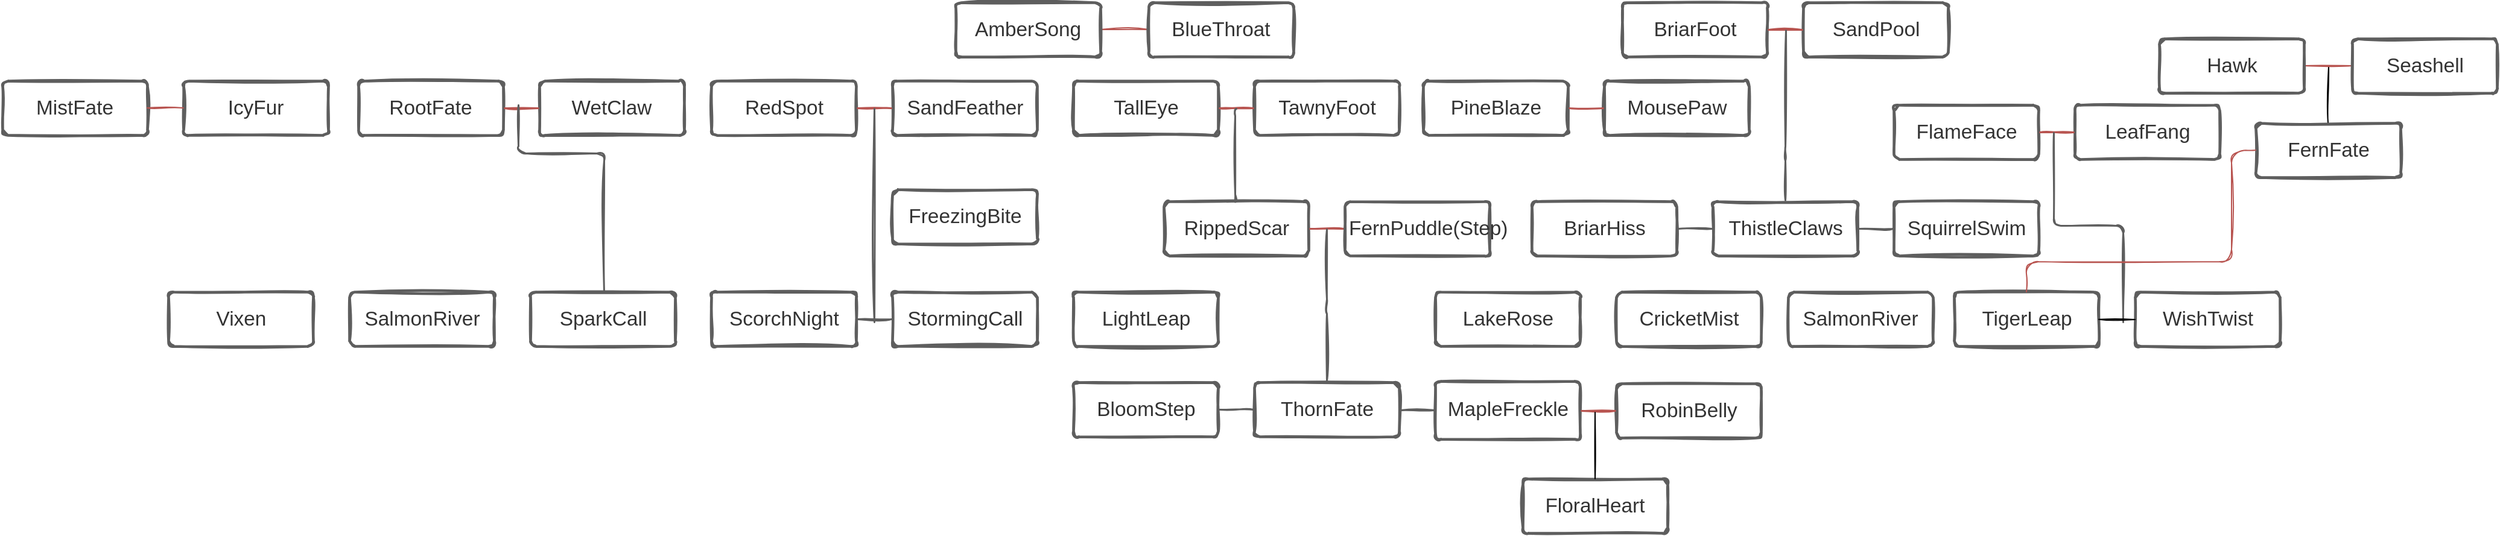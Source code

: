 <mxfile version="15.7.0" type="github">
  <diagram id="LYs9jlWkUUdBGs7bz0lL" name="Page-1">
    <mxGraphModel dx="2234" dy="1337" grid="1" gridSize="10" guides="1" tooltips="1" connect="1" arrows="1" fold="1" page="1" pageScale="1" pageWidth="1100" pageHeight="850" math="0" shadow="0">
      <root>
        <mxCell id="0" />
        <mxCell id="1" parent="0" />
        <UserObject label="Vixen" lucidchartObjectId="rNwogV_dCgLL" id="FUiJqStSi06S3eD_Z6eS-2">
          <mxCell style="html=1;overflow=block;blockSpacing=1;whiteSpace=wrap;;whiteSpace=wrap;fontSize=16.7;fontColor=#333333;spacing=3.8;strokeColor=#5e5e5e;strokeOpacity=100;absoluteArcSize=1;arcSize=9;strokeWidth=2.3;rounded=1;sketch=1;" vertex="1" parent="1">
            <mxGeometry x="227.5" y="520" width="120" height="45" as="geometry" />
          </mxCell>
        </UserObject>
        <UserObject label="SalmonRiver" lucidchartObjectId="HNwoF9cMgqQK" id="FUiJqStSi06S3eD_Z6eS-3">
          <mxCell style="html=1;overflow=block;blockSpacing=1;whiteSpace=wrap;;whiteSpace=wrap;fontSize=16.7;fontColor=#333333;spacing=3.8;strokeColor=#5e5e5e;strokeOpacity=100;absoluteArcSize=1;arcSize=9;strokeWidth=2.3;rounded=1;sketch=1;" vertex="1" parent="1">
            <mxGeometry x="377.5" y="520" width="120" height="45" as="geometry" />
          </mxCell>
        </UserObject>
        <UserObject label="SparkCall" lucidchartObjectId="INwogG9h2kRV" id="FUiJqStSi06S3eD_Z6eS-4">
          <mxCell style="html=1;overflow=block;blockSpacing=1;whiteSpace=wrap;;whiteSpace=wrap;fontSize=16.7;fontColor=#333333;spacing=3.8;strokeColor=#5e5e5e;strokeOpacity=100;absoluteArcSize=1;arcSize=9;strokeWidth=2.3;rounded=1;sketch=1;" vertex="1" parent="1">
            <mxGeometry x="527.5" y="520" width="120" height="45" as="geometry" />
          </mxCell>
        </UserObject>
        <UserObject label="RobinBelly" lucidchartObjectId="nOwo3FwqswKj" id="FUiJqStSi06S3eD_Z6eS-5">
          <mxCell style="html=1;overflow=block;blockSpacing=1;whiteSpace=wrap;;whiteSpace=wrap;fontSize=16.7;fontColor=#333333;spacing=3.8;strokeColor=#5e5e5e;strokeOpacity=100;absoluteArcSize=1;arcSize=9;strokeWidth=2.3;rounded=1;sketch=1;" vertex="1" parent="1">
            <mxGeometry x="1427.5" y="596" width="120" height="45" as="geometry" />
          </mxCell>
        </UserObject>
        <UserObject label="RippedScar" lucidchartObjectId="nOwo7iQaO23C" id="FUiJqStSi06S3eD_Z6eS-6">
          <mxCell style="html=1;overflow=block;blockSpacing=1;whiteSpace=wrap;;whiteSpace=wrap;fontSize=16.7;fontColor=#333333;spacing=3.8;strokeColor=#5e5e5e;strokeOpacity=100;absoluteArcSize=1;arcSize=9;strokeWidth=2.3;rounded=1;sketch=1;" vertex="1" parent="1">
            <mxGeometry x="1052.5" y="445" width="120" height="45" as="geometry" />
          </mxCell>
        </UserObject>
        <UserObject label="LightLeap" lucidchartObjectId="nOwo-KONdXus" id="FUiJqStSi06S3eD_Z6eS-7">
          <mxCell style="html=1;overflow=block;blockSpacing=1;whiteSpace=wrap;;whiteSpace=wrap;fontSize=16.7;fontColor=#333333;spacing=3.8;strokeColor=#5e5e5e;strokeOpacity=100;absoluteArcSize=1;arcSize=9;strokeWidth=2.3;rounded=1;sketch=1;" vertex="1" parent="1">
            <mxGeometry x="977.5" y="520" width="120" height="45" as="geometry" />
          </mxCell>
        </UserObject>
        <UserObject label="LakeRose" lucidchartObjectId="nOwoG6fCtJm5" id="FUiJqStSi06S3eD_Z6eS-8">
          <mxCell style="html=1;overflow=block;blockSpacing=1;whiteSpace=wrap;;whiteSpace=wrap;fontSize=16.7;fontColor=#333333;spacing=3.8;strokeColor=#5e5e5e;strokeOpacity=100;absoluteArcSize=1;arcSize=9;strokeWidth=2.3;rounded=1;sketch=1;" vertex="1" parent="1">
            <mxGeometry x="1277.5" y="520" width="120" height="45" as="geometry" />
          </mxCell>
        </UserObject>
        <UserObject label="TigerLeap" lucidchartObjectId="~UwoI_.Jccfk" id="FUiJqStSi06S3eD_Z6eS-9">
          <mxCell style="html=1;overflow=block;blockSpacing=1;whiteSpace=wrap;;whiteSpace=wrap;fontSize=16.7;fontColor=#333333;spacing=3.8;strokeColor=#5e5e5e;strokeOpacity=100;absoluteArcSize=1;arcSize=9;strokeWidth=2.3;rounded=1;sketch=1;" vertex="1" parent="1">
            <mxGeometry x="1707.5" y="520" width="120" height="45" as="geometry" />
          </mxCell>
        </UserObject>
        <UserObject label="CricketMist" lucidchartObjectId="~UwojIPjVIOI" id="FUiJqStSi06S3eD_Z6eS-10">
          <mxCell style="html=1;overflow=block;blockSpacing=1;whiteSpace=wrap;;whiteSpace=wrap;fontSize=16.7;fontColor=#333333;spacing=3.8;strokeColor=#5e5e5e;strokeOpacity=100;absoluteArcSize=1;arcSize=9;strokeWidth=2.3;rounded=1;sketch=1;" vertex="1" parent="1">
            <mxGeometry x="1427.5" y="520" width="120" height="45" as="geometry" />
          </mxCell>
        </UserObject>
        <mxCell id="FUiJqStSi06S3eD_Z6eS-11" style="edgeStyle=none;orthogonalLoop=1;jettySize=auto;html=1;exitX=0.5;exitY=0;exitDx=0;exitDy=0;endArrow=none;endFill=0;sketch=1;" edge="1" parent="1" source="FUiJqStSi06S3eD_Z6eS-12">
          <mxGeometry relative="1" as="geometry">
            <mxPoint x="2018" y="333" as="targetPoint" />
          </mxGeometry>
        </mxCell>
        <UserObject label="FernFate" lucidchartObjectId="AWwoFBo2OCs_" id="FUiJqStSi06S3eD_Z6eS-12">
          <mxCell style="html=1;overflow=block;blockSpacing=1;whiteSpace=wrap;;whiteSpace=wrap;fontSize=16.7;fontColor=#333333;spacing=3.8;strokeColor=#5e5e5e;strokeOpacity=100;absoluteArcSize=1;arcSize=9;strokeWidth=2.3;rounded=1;sketch=1;" vertex="1" parent="1">
            <mxGeometry x="1957.5" y="380" width="120" height="45" as="geometry" />
          </mxCell>
        </UserObject>
        <UserObject label="WishTwist" lucidchartObjectId="AWwozbQCYoxc" id="FUiJqStSi06S3eD_Z6eS-13">
          <mxCell style="html=1;overflow=block;blockSpacing=1;whiteSpace=wrap;;whiteSpace=wrap;fontSize=16.7;fontColor=#333333;spacing=3.8;strokeColor=#5e5e5e;strokeOpacity=100;absoluteArcSize=1;arcSize=9;strokeWidth=2.3;rounded=1;sketch=1;" vertex="1" parent="1">
            <mxGeometry x="1857.5" y="520" width="120" height="45" as="geometry" />
          </mxCell>
        </UserObject>
        <UserObject label="" lucidchartObjectId="TXwo7eGYLWNq" id="FUiJqStSi06S3eD_Z6eS-15">
          <mxCell style="html=1;jettySize=18;whiteSpace=wrap;fontSize=13;strokeColor=#b85450;strokeOpacity=100;strokeWidth=1.5;arcSize=12;edgeStyle=orthogonalEdgeStyle;startArrow=none;;endArrow=none;;exitX=-0.009;exitY=0.5;exitPerimeter=0;entryX=1.009;entryY=0.5;entryPerimeter=0;fillColor=#f8cecc;sketch=1;" edge="1" parent="1" target="FUiJqStSi06S3eD_Z6eS-6">
            <mxGeometry width="100" height="100" relative="1" as="geometry">
              <Array as="points" />
              <mxPoint x="1201.42" y="467.5" as="sourcePoint" />
            </mxGeometry>
          </mxCell>
        </UserObject>
        <UserObject label="" lucidchartObjectId="E7wo4Ei~iOmB" id="FUiJqStSi06S3eD_Z6eS-16">
          <mxCell style="html=1;jettySize=18;whiteSpace=wrap;fontSize=13;strokeColor=#5E5E5E;strokeWidth=1.5;arcSize=12;edgeStyle=orthogonalEdgeStyle;startArrow=none;;endArrow=none;;exitX=0.5;exitY=-0.025;exitPerimeter=0;sketch=1;" edge="1" parent="1" source="FUiJqStSi06S3eD_Z6eS-18">
            <mxGeometry width="100" height="100" relative="1" as="geometry">
              <Array as="points" />
              <mxPoint x="1187.5" y="468" as="targetPoint" />
            </mxGeometry>
          </mxCell>
        </UserObject>
        <UserObject label="BloomStep" lucidchartObjectId="v8woDU3B5V1E" id="FUiJqStSi06S3eD_Z6eS-17">
          <mxCell style="html=1;overflow=block;blockSpacing=1;whiteSpace=wrap;;whiteSpace=wrap;fontSize=16.7;fontColor=#333333;spacing=3.8;strokeColor=#5e5e5e;strokeOpacity=100;absoluteArcSize=1;arcSize=9;strokeWidth=2.3;rounded=1;sketch=1;" vertex="1" parent="1">
            <mxGeometry x="977.5" y="595" width="120" height="45" as="geometry" />
          </mxCell>
        </UserObject>
        <UserObject label="ThornFate" lucidchartObjectId="Q8wovV4.A276" id="FUiJqStSi06S3eD_Z6eS-18">
          <mxCell style="html=1;overflow=block;blockSpacing=1;whiteSpace=wrap;;whiteSpace=wrap;fontSize=16.7;fontColor=#333333;spacing=3.8;strokeColor=#5e5e5e;strokeOpacity=100;absoluteArcSize=1;arcSize=9;strokeWidth=2.3;rounded=1;sketch=1;" vertex="1" parent="1">
            <mxGeometry x="1127.5" y="595" width="120" height="45" as="geometry" />
          </mxCell>
        </UserObject>
        <UserObject label="MapleFreckle" lucidchartObjectId="T8wokQpCtD0_" id="FUiJqStSi06S3eD_Z6eS-19">
          <mxCell style="html=1;overflow=block;blockSpacing=1;whiteSpace=wrap;;whiteSpace=wrap;fontSize=16.7;fontColor=#333333;spacing=3.8;strokeColor=#5e5e5e;strokeOpacity=100;absoluteArcSize=1;arcSize=9;strokeWidth=2.3;rounded=1;sketch=1;" vertex="1" parent="1">
            <mxGeometry x="1277.5" y="594" width="120" height="48" as="geometry" />
          </mxCell>
        </UserObject>
        <UserObject label="" lucidchartObjectId="Gzyo0qhNV2Ji" id="FUiJqStSi06S3eD_Z6eS-20">
          <mxCell style="html=1;jettySize=18;whiteSpace=wrap;fontSize=13;strokeColor=#5E5E5E;strokeWidth=1.5;arcSize=12;edgeStyle=orthogonalEdgeStyle;startArrow=none;;endArrow=none;;exitX=-0.009;exitY=0.5;exitPerimeter=0;entryX=1.009;entryY=0.5;entryPerimeter=0;sketch=1;" edge="1" parent="1" source="FUiJqStSi06S3eD_Z6eS-19" target="FUiJqStSi06S3eD_Z6eS-18">
            <mxGeometry width="100" height="100" relative="1" as="geometry">
              <Array as="points" />
            </mxGeometry>
          </mxCell>
        </UserObject>
        <UserObject label="" lucidchartObjectId="Jzyo0tXkxQN0" id="FUiJqStSi06S3eD_Z6eS-21">
          <mxCell style="html=1;jettySize=18;whiteSpace=wrap;fontSize=13;strokeColor=#5E5E5E;strokeWidth=1.5;arcSize=12;edgeStyle=orthogonalEdgeStyle;startArrow=none;;endArrow=none;;exitX=-0.009;exitY=0.5;exitPerimeter=0;entryX=1.009;entryY=0.5;entryPerimeter=0;sketch=1;" edge="1" parent="1" source="FUiJqStSi06S3eD_Z6eS-18" target="FUiJqStSi06S3eD_Z6eS-17">
            <mxGeometry width="100" height="100" relative="1" as="geometry">
              <Array as="points" />
            </mxGeometry>
          </mxCell>
        </UserObject>
        <UserObject label="" lucidchartObjectId="7HyoYzM~DbjK" id="FUiJqStSi06S3eD_Z6eS-22">
          <mxCell style="html=1;jettySize=18;whiteSpace=wrap;fontSize=13;strokeColor=#b85450;strokeOpacity=100;strokeWidth=1.5;arcSize=12;edgeStyle=orthogonalEdgeStyle;startArrow=none;;endArrow=none;;exitX=-0.009;exitY=0.5;exitPerimeter=0;entryX=1.009;entryY=0.526;entryPerimeter=0;fillColor=#f8cecc;sketch=1;" edge="1" parent="1" source="FUiJqStSi06S3eD_Z6eS-5" target="FUiJqStSi06S3eD_Z6eS-19">
            <mxGeometry width="100" height="100" relative="1" as="geometry">
              <Array as="points" />
            </mxGeometry>
          </mxCell>
        </UserObject>
        <UserObject label="MistFate" lucidchartObjectId="U62nv5oN26xm" id="FUiJqStSi06S3eD_Z6eS-23">
          <mxCell style="html=1;overflow=block;blockSpacing=1;whiteSpace=wrap;;whiteSpace=wrap;fontSize=16.7;fontColor=#333333;spacing=3.8;strokeColor=#5e5e5e;strokeOpacity=100;absoluteArcSize=1;arcSize=9;strokeWidth=2.3;rounded=1;sketch=1;" vertex="1" parent="1">
            <mxGeometry x="90" y="345" width="120" height="45" as="geometry" />
          </mxCell>
        </UserObject>
        <UserObject label="RootFate" lucidchartObjectId="6w6n-J9yklSA" id="FUiJqStSi06S3eD_Z6eS-24">
          <mxCell style="html=1;overflow=block;blockSpacing=1;whiteSpace=wrap;;whiteSpace=wrap;fontSize=16.7;fontColor=#333333;spacing=3.8;strokeColor=#5e5e5e;strokeOpacity=100;absoluteArcSize=1;arcSize=9;strokeWidth=2.3;rounded=1;sketch=1;" vertex="1" parent="1">
            <mxGeometry x="385" y="345" width="120" height="45" as="geometry" />
          </mxCell>
        </UserObject>
        <mxCell id="FUiJqStSi06S3eD_Z6eS-25" style="edgeStyle=none;orthogonalLoop=1;jettySize=auto;html=1;exitX=0;exitY=0.5;exitDx=0;exitDy=0;endArrow=none;endFill=0;fillColor=#f8cecc;strokeColor=#b85450;sketch=1;" edge="1" parent="1" source="FUiJqStSi06S3eD_Z6eS-26" target="FUiJqStSi06S3eD_Z6eS-29">
          <mxGeometry relative="1" as="geometry" />
        </mxCell>
        <UserObject label="BlueThroat" lucidchartObjectId="9w6nF3neg0Av" id="FUiJqStSi06S3eD_Z6eS-26">
          <mxCell style="html=1;overflow=block;blockSpacing=1;whiteSpace=wrap;;whiteSpace=wrap;fontSize=16.7;fontColor=#333333;spacing=3.8;strokeColor=#5e5e5e;strokeOpacity=100;absoluteArcSize=1;arcSize=9;strokeWidth=2.3;rounded=1;sketch=1;" vertex="1" parent="1">
            <mxGeometry x="1040" y="280" width="120" height="45" as="geometry" />
          </mxCell>
        </UserObject>
        <UserObject label="RedSpot" lucidchartObjectId="ix6n19~cwBaz" id="FUiJqStSi06S3eD_Z6eS-27">
          <mxCell style="html=1;overflow=block;blockSpacing=1;whiteSpace=wrap;;whiteSpace=wrap;fontSize=16.7;fontColor=#333333;spacing=3.8;strokeColor=#5e5e5e;strokeOpacity=100;absoluteArcSize=1;arcSize=9;strokeWidth=2.3;rounded=1;sketch=1;" vertex="1" parent="1">
            <mxGeometry x="677.5" y="345" width="120" height="45" as="geometry" />
          </mxCell>
        </UserObject>
        <UserObject label="IcyFur" lucidchartObjectId="lx6nJb_0bG_-" id="FUiJqStSi06S3eD_Z6eS-28">
          <mxCell style="html=1;overflow=block;blockSpacing=1;whiteSpace=wrap;;whiteSpace=wrap;fontSize=16.7;fontColor=#333333;spacing=3.8;strokeColor=#5e5e5e;strokeOpacity=100;absoluteArcSize=1;arcSize=9;strokeWidth=2.3;rounded=1;sketch=1;" vertex="1" parent="1">
            <mxGeometry x="240" y="345" width="120" height="45" as="geometry" />
          </mxCell>
        </UserObject>
        <UserObject label="AmberSong" lucidchartObjectId="nx6n3Eqgzo.t" id="FUiJqStSi06S3eD_Z6eS-29">
          <mxCell style="html=1;overflow=block;blockSpacing=1;whiteSpace=wrap;;whiteSpace=wrap;fontSize=16.7;fontColor=#333333;spacing=3.8;strokeColor=#5e5e5e;strokeOpacity=100;absoluteArcSize=1;arcSize=9;strokeWidth=2.3;rounded=1;sketch=1;" vertex="1" parent="1">
            <mxGeometry x="880" y="280" width="120" height="45" as="geometry" />
          </mxCell>
        </UserObject>
        <UserObject label="FernPuddle(Step)" lucidchartObjectId="jC6nwOgTyKPv" id="FUiJqStSi06S3eD_Z6eS-30">
          <mxCell style="html=1;overflow=block;blockSpacing=1;whiteSpace=wrap;;whiteSpace=wrap;fontSize=16.7;fontColor=#333333;spacing=3.8;strokeColor=#5e5e5e;strokeOpacity=100;absoluteArcSize=1;arcSize=9;strokeWidth=2.3;rounded=1;sketch=1;" vertex="1" parent="1">
            <mxGeometry x="1202.5" y="445" width="120" height="45" as="geometry" />
          </mxCell>
        </UserObject>
        <UserObject label="WetClaw" lucidchartObjectId="sC6n0QGDRm1p" id="FUiJqStSi06S3eD_Z6eS-31">
          <mxCell style="html=1;overflow=block;blockSpacing=1;whiteSpace=wrap;;whiteSpace=wrap;fontSize=16.7;fontColor=#333333;spacing=3.8;strokeColor=#5e5e5e;strokeOpacity=100;absoluteArcSize=1;arcSize=9;strokeWidth=2.3;rounded=1;sketch=1;" vertex="1" parent="1">
            <mxGeometry x="535" y="345" width="120" height="45" as="geometry" />
          </mxCell>
        </UserObject>
        <UserObject label="PineBlaze" lucidchartObjectId="uC6ns7wwrMkW" id="FUiJqStSi06S3eD_Z6eS-32">
          <mxCell style="html=1;overflow=block;blockSpacing=1;whiteSpace=wrap;;whiteSpace=wrap;fontSize=16.7;fontColor=#333333;spacing=3.8;strokeColor=#5e5e5e;strokeOpacity=100;absoluteArcSize=1;arcSize=9;strokeWidth=2.3;rounded=1;sketch=1;" vertex="1" parent="1">
            <mxGeometry x="1267.5" y="345" width="120" height="45" as="geometry" />
          </mxCell>
        </UserObject>
        <UserObject label="FloralHeart" lucidchartObjectId="xC6nqglZxt7i" id="FUiJqStSi06S3eD_Z6eS-33">
          <mxCell style="html=1;overflow=block;blockSpacing=1;whiteSpace=wrap;;whiteSpace=wrap;fontSize=16.7;fontColor=#333333;spacing=3.8;strokeColor=#5e5e5e;strokeOpacity=100;absoluteArcSize=1;arcSize=9;strokeWidth=2.3;rounded=1;sketch=1;" vertex="1" parent="1">
            <mxGeometry x="1350" y="675" width="120" height="45" as="geometry" />
          </mxCell>
        </UserObject>
        <UserObject label="FlameFace" lucidchartObjectId="aD6n6iyjvHGV" id="FUiJqStSi06S3eD_Z6eS-34">
          <mxCell style="html=1;overflow=block;blockSpacing=1;whiteSpace=wrap;;whiteSpace=wrap;fontSize=16.7;fontColor=#333333;spacing=3.8;strokeColor=#5e5e5e;strokeOpacity=100;absoluteArcSize=1;arcSize=9;strokeWidth=2.3;rounded=1;sketch=1;" vertex="1" parent="1">
            <mxGeometry x="1657.5" y="365" width="120" height="45" as="geometry" />
          </mxCell>
        </UserObject>
        <UserObject label="SandFeather" lucidchartObjectId="DD6n1941-2t5" id="FUiJqStSi06S3eD_Z6eS-35">
          <mxCell style="html=1;overflow=block;blockSpacing=1;whiteSpace=wrap;;whiteSpace=wrap;fontSize=16.7;fontColor=#333333;spacing=3.8;strokeColor=#5e5e5e;strokeOpacity=100;absoluteArcSize=1;arcSize=9;strokeWidth=2.3;rounded=1;sketch=1;" vertex="1" parent="1">
            <mxGeometry x="827.5" y="345" width="120" height="45" as="geometry" />
          </mxCell>
        </UserObject>
        <UserObject label="BriarFoot" lucidchartObjectId="QD6n8ffQyixK" id="FUiJqStSi06S3eD_Z6eS-36">
          <mxCell style="html=1;overflow=block;blockSpacing=1;whiteSpace=wrap;;whiteSpace=wrap;fontSize=16.7;fontColor=#333333;spacing=3.8;strokeColor=#5e5e5e;strokeOpacity=100;absoluteArcSize=1;arcSize=9;strokeWidth=2.3;rounded=1;sketch=1;" vertex="1" parent="1">
            <mxGeometry x="1432.5" y="280" width="120" height="45" as="geometry" />
          </mxCell>
        </UserObject>
        <UserObject label="SandPool" lucidchartObjectId="xK6nVe37aGVh" id="FUiJqStSi06S3eD_Z6eS-37">
          <mxCell style="html=1;overflow=block;blockSpacing=1;whiteSpace=wrap;;whiteSpace=wrap;fontSize=16.7;fontColor=#333333;spacing=3.8;strokeColor=#5e5e5e;strokeOpacity=100;absoluteArcSize=1;arcSize=9;strokeWidth=2.3;rounded=1;sketch=1;" vertex="1" parent="1">
            <mxGeometry x="1582.5" y="280" width="120" height="45" as="geometry" />
          </mxCell>
        </UserObject>
        <UserObject label="LeafFang" lucidchartObjectId="GL6nMM1_W.dq" id="FUiJqStSi06S3eD_Z6eS-38">
          <mxCell style="html=1;overflow=block;blockSpacing=1;whiteSpace=wrap;;whiteSpace=wrap;fontSize=16.7;fontColor=#333333;spacing=3.8;strokeColor=#5e5e5e;strokeOpacity=100;absoluteArcSize=1;arcSize=9;strokeWidth=2.3;rounded=1;sketch=1;" vertex="1" parent="1">
            <mxGeometry x="1807.5" y="365" width="120" height="45" as="geometry" />
          </mxCell>
        </UserObject>
        <UserObject label="MousePaw" lucidchartObjectId="0L6nMIO2sx.W" id="FUiJqStSi06S3eD_Z6eS-39">
          <mxCell style="html=1;overflow=block;blockSpacing=1;whiteSpace=wrap;;whiteSpace=wrap;fontSize=16.7;fontColor=#333333;spacing=3.8;strokeColor=#5e5e5e;strokeOpacity=100;absoluteArcSize=1;arcSize=9;strokeWidth=2.3;rounded=1;sketch=1;" vertex="1" parent="1">
            <mxGeometry x="1417.5" y="345" width="120" height="45" as="geometry" />
          </mxCell>
        </UserObject>
        <UserObject label="" lucidchartObjectId="dM6nYuE2K-EU" id="FUiJqStSi06S3eD_Z6eS-40">
          <mxCell style="html=1;jettySize=18;whiteSpace=wrap;fontSize=13;strokeColor=#b85450;strokeOpacity=100;strokeWidth=1.5;arcSize=12;edgeStyle=orthogonalEdgeStyle;startArrow=none;;endArrow=none;;exitX=1.009;exitY=0.5;exitPerimeter=0;entryX=-0.009;entryY=0.5;entryPerimeter=0;fillColor=#f8cecc;sketch=1;" edge="1" parent="1" source="FUiJqStSi06S3eD_Z6eS-36" target="FUiJqStSi06S3eD_Z6eS-37">
            <mxGeometry width="100" height="100" relative="1" as="geometry">
              <Array as="points" />
            </mxGeometry>
          </mxCell>
        </UserObject>
        <UserObject label="" lucidchartObjectId="yM6n69nNulBQ" id="FUiJqStSi06S3eD_Z6eS-41">
          <mxCell style="html=1;jettySize=18;whiteSpace=wrap;fontSize=13;strokeColor=#b85450;strokeOpacity=100;strokeWidth=1.5;arcSize=12;edgeStyle=orthogonalEdgeStyle;startArrow=none;;endArrow=none;;exitX=1.009;exitY=0.5;exitPerimeter=0;entryX=-0.009;entryY=0.5;entryPerimeter=0;fillColor=#f8cecc;sketch=1;" edge="1" parent="1" source="FUiJqStSi06S3eD_Z6eS-34">
            <mxGeometry width="100" height="100" relative="1" as="geometry">
              <Array as="points" />
              <mxPoint x="1806.42" y="387.5" as="targetPoint" />
            </mxGeometry>
          </mxCell>
        </UserObject>
        <UserObject label="" lucidchartObjectId="RM6nxCDNBZhi" id="FUiJqStSi06S3eD_Z6eS-42">
          <mxCell style="html=1;jettySize=18;whiteSpace=wrap;fontSize=13;strokeColor=#b85450;strokeOpacity=100;strokeWidth=1.5;arcSize=12;edgeStyle=orthogonalEdgeStyle;startArrow=none;;endArrow=none;;exitX=1.009;exitY=0.5;exitPerimeter=0;entryX=-0.009;entryY=0.5;entryPerimeter=0;fillColor=#f8cecc;sketch=1;" edge="1" parent="1" source="FUiJqStSi06S3eD_Z6eS-32" target="FUiJqStSi06S3eD_Z6eS-39">
            <mxGeometry width="100" height="100" relative="1" as="geometry">
              <Array as="points" />
            </mxGeometry>
          </mxCell>
        </UserObject>
        <UserObject label="TallEye" lucidchartObjectId="6N6nyGdsrVmk" id="FUiJqStSi06S3eD_Z6eS-43">
          <mxCell style="html=1;overflow=block;blockSpacing=1;whiteSpace=wrap;;whiteSpace=wrap;fontSize=16.7;fontColor=#333333;spacing=3.8;strokeColor=#5e5e5e;strokeOpacity=100;absoluteArcSize=1;arcSize=9;strokeWidth=2.3;rounded=1;sketch=1;" vertex="1" parent="1">
            <mxGeometry x="977.5" y="345" width="120" height="45" as="geometry" />
          </mxCell>
        </UserObject>
        <UserObject label="TawnyFoot" lucidchartObjectId="_N6nFeL8CYIC" id="FUiJqStSi06S3eD_Z6eS-44">
          <mxCell style="html=1;overflow=block;blockSpacing=1;whiteSpace=wrap;;whiteSpace=wrap;fontSize=16.7;fontColor=#333333;spacing=3.8;strokeColor=#5e5e5e;strokeOpacity=100;absoluteArcSize=1;arcSize=9;strokeWidth=2.3;rounded=1;sketch=1;" vertex="1" parent="1">
            <mxGeometry x="1127.5" y="345" width="120" height="45" as="geometry" />
          </mxCell>
        </UserObject>
        <UserObject label="" lucidchartObjectId="qO6np6Bd7pjw" id="FUiJqStSi06S3eD_Z6eS-45">
          <mxCell style="html=1;jettySize=18;whiteSpace=wrap;fontSize=13;strokeColor=#b85450;strokeOpacity=100;strokeWidth=1.5;arcSize=12;edgeStyle=orthogonalEdgeStyle;startArrow=none;;endArrow=none;;exitX=1.009;exitY=0.5;exitPerimeter=0;entryX=-0.009;entryY=0.5;entryPerimeter=0;fillColor=#f8cecc;sketch=1;" edge="1" parent="1" source="FUiJqStSi06S3eD_Z6eS-43" target="FUiJqStSi06S3eD_Z6eS-44">
            <mxGeometry width="100" height="100" relative="1" as="geometry">
              <Array as="points" />
            </mxGeometry>
          </mxCell>
        </UserObject>
        <UserObject label="" lucidchartObjectId="mR6nr4ofL-PY" id="FUiJqStSi06S3eD_Z6eS-46">
          <mxCell style="html=1;jettySize=18;whiteSpace=wrap;fontSize=13;strokeColor=#5E5E5E;strokeWidth=1.5;arcSize=12;edgeStyle=orthogonalEdgeStyle;startArrow=none;;endArrow=none;;entryX=0.5;entryY=0;entryDx=0;entryDy=0;sketch=1;" edge="1" parent="1" target="FUiJqStSi06S3eD_Z6eS-6">
            <mxGeometry width="100" height="100" relative="1" as="geometry">
              <Array as="points">
                <mxPoint x="1111.5" y="445" />
              </Array>
              <mxPoint x="1112.5" y="368" as="sourcePoint" />
              <mxPoint x="1111.42" y="448.875" as="targetPoint" />
            </mxGeometry>
          </mxCell>
        </UserObject>
        <UserObject label="BriarHiss" lucidchartObjectId="oT6n7k2YRqkz" id="FUiJqStSi06S3eD_Z6eS-47">
          <mxCell style="html=1;overflow=block;blockSpacing=1;whiteSpace=wrap;;whiteSpace=wrap;fontSize=16.7;fontColor=#333333;spacing=3.8;strokeColor=#5e5e5e;strokeOpacity=100;absoluteArcSize=1;arcSize=9;strokeWidth=2.3;rounded=1;sketch=1;" vertex="1" parent="1">
            <mxGeometry x="1357.5" y="445" width="120" height="45" as="geometry" />
          </mxCell>
        </UserObject>
        <UserObject label="SquirrelSwim" lucidchartObjectId="tT6nzAwxQzBk" id="FUiJqStSi06S3eD_Z6eS-48">
          <mxCell style="html=1;overflow=block;blockSpacing=1;whiteSpace=wrap;;whiteSpace=wrap;fontSize=16.7;fontColor=#333333;spacing=3.8;strokeColor=#5e5e5e;strokeOpacity=100;absoluteArcSize=1;arcSize=9;strokeWidth=2.3;rounded=1;sketch=1;" vertex="1" parent="1">
            <mxGeometry x="1657.5" y="445" width="120" height="45" as="geometry" />
          </mxCell>
        </UserObject>
        <UserObject label="ThistleClaws" lucidchartObjectId="HT6n_Y1mThux" id="FUiJqStSi06S3eD_Z6eS-49">
          <mxCell style="html=1;overflow=block;blockSpacing=1;whiteSpace=wrap;;whiteSpace=wrap;fontSize=16.7;fontColor=#333333;spacing=3.8;strokeColor=#5e5e5e;strokeOpacity=100;absoluteArcSize=1;arcSize=9;strokeWidth=2.3;rounded=1;sketch=1;" vertex="1" parent="1">
            <mxGeometry x="1507.5" y="445" width="120" height="45" as="geometry" />
          </mxCell>
        </UserObject>
        <UserObject label="" lucidchartObjectId="9T6nlAMiKmDT" id="FUiJqStSi06S3eD_Z6eS-50">
          <mxCell style="html=1;jettySize=18;whiteSpace=wrap;fontSize=13;strokeColor=#5E5E5E;strokeWidth=1.5;arcSize=12;edgeStyle=orthogonalEdgeStyle;startArrow=none;;endArrow=none;;exitX=0.5;exitY=-0.025;exitPerimeter=0;sketch=1;" edge="1" parent="1" source="FUiJqStSi06S3eD_Z6eS-49">
            <mxGeometry width="100" height="100" relative="1" as="geometry">
              <Array as="points">
                <mxPoint x="1567.5" y="405" />
                <mxPoint x="1567.5" y="405" />
              </Array>
              <mxPoint x="1568" y="303" as="targetPoint" />
            </mxGeometry>
          </mxCell>
        </UserObject>
        <UserObject label="" lucidchartObjectId="bU6nRvkBDQGP" id="FUiJqStSi06S3eD_Z6eS-51">
          <mxCell style="html=1;jettySize=18;whiteSpace=wrap;fontSize=13;strokeColor=#5E5E5E;strokeWidth=1.5;arcSize=12;edgeStyle=orthogonalEdgeStyle;startArrow=none;;endArrow=none;;exitX=-0.009;exitY=0.5;exitPerimeter=0;entryX=1.009;entryY=0.5;entryPerimeter=0;sketch=1;" edge="1" parent="1" source="FUiJqStSi06S3eD_Z6eS-48" target="FUiJqStSi06S3eD_Z6eS-49">
            <mxGeometry width="100" height="100" relative="1" as="geometry">
              <Array as="points" />
            </mxGeometry>
          </mxCell>
        </UserObject>
        <UserObject label="" lucidchartObjectId="eU6nitvqeQJ3" id="FUiJqStSi06S3eD_Z6eS-52">
          <mxCell style="html=1;jettySize=18;whiteSpace=wrap;fontSize=13;strokeColor=#5E5E5E;strokeWidth=1.5;arcSize=12;edgeStyle=orthogonalEdgeStyle;startArrow=none;;endArrow=none;;exitX=-0.009;exitY=0.5;exitPerimeter=0;entryX=1.009;entryY=0.5;entryPerimeter=0;sketch=1;" edge="1" parent="1" source="FUiJqStSi06S3eD_Z6eS-49" target="FUiJqStSi06S3eD_Z6eS-47">
            <mxGeometry width="100" height="100" relative="1" as="geometry">
              <Array as="points" />
            </mxGeometry>
          </mxCell>
        </UserObject>
        <UserObject label="" lucidchartObjectId="zV6nmgGL8G4V" id="FUiJqStSi06S3eD_Z6eS-53">
          <mxCell style="html=1;jettySize=18;whiteSpace=wrap;fontSize=13;strokeColor=#5E5E5E;strokeWidth=1.5;arcSize=12;edgeStyle=orthogonalEdgeStyle;startArrow=none;;endArrow=none;;sketch=1;" edge="1" parent="1">
            <mxGeometry width="100" height="100" relative="1" as="geometry">
              <Array as="points">
                <mxPoint x="1790" y="465" />
                <mxPoint x="1848" y="465" />
              </Array>
              <mxPoint x="1790" y="388" as="sourcePoint" />
              <mxPoint x="1847.5" y="545" as="targetPoint" />
            </mxGeometry>
          </mxCell>
        </UserObject>
        <UserObject label="" lucidchartObjectId="GKlow7b7QTN~" id="FUiJqStSi06S3eD_Z6eS-54">
          <mxCell style="html=1;jettySize=18;whiteSpace=wrap;fontSize=13;strokeColor=#b85450;strokeOpacity=100;strokeWidth=1.5;arcSize=12;edgeStyle=orthogonalEdgeStyle;startArrow=none;;endArrow=none;;exitX=-0.009;exitY=0.5;exitPerimeter=0;entryX=1.009;entryY=0.5;entryPerimeter=0;fillColor=#f8cecc;sketch=1;" edge="1" parent="1" source="FUiJqStSi06S3eD_Z6eS-35" target="FUiJqStSi06S3eD_Z6eS-27">
            <mxGeometry width="100" height="100" relative="1" as="geometry">
              <Array as="points" />
            </mxGeometry>
          </mxCell>
        </UserObject>
        <UserObject label="" lucidchartObjectId="4Qlo~swPg.hA" id="FUiJqStSi06S3eD_Z6eS-55">
          <mxCell style="html=1;jettySize=18;whiteSpace=wrap;fontSize=13;strokeColor=#b85450;strokeOpacity=100;strokeWidth=1.5;arcSize=12;edgeStyle=orthogonalEdgeStyle;startArrow=none;;endArrow=none;;exitX=1.009;exitY=0.5;exitPerimeter=0;entryX=-0.009;entryY=0.5;entryPerimeter=0;fillColor=#f8cecc;sketch=1;" edge="1" parent="1" source="FUiJqStSi06S3eD_Z6eS-24" target="FUiJqStSi06S3eD_Z6eS-31">
            <mxGeometry width="100" height="100" relative="1" as="geometry">
              <Array as="points" />
            </mxGeometry>
          </mxCell>
        </UserObject>
        <UserObject label="ScorchNight" lucidchartObjectId="vRlonehAEG~2" id="FUiJqStSi06S3eD_Z6eS-56">
          <mxCell style="html=1;overflow=block;blockSpacing=1;whiteSpace=wrap;;whiteSpace=wrap;fontSize=16.7;fontColor=#333333;spacing=3.8;strokeColor=#5e5e5e;strokeOpacity=100;absoluteArcSize=1;arcSize=9;strokeWidth=2.3;rounded=1;sketch=1;" vertex="1" parent="1">
            <mxGeometry x="677.5" y="520" width="120" height="45" as="geometry" />
          </mxCell>
        </UserObject>
        <UserObject label="" lucidchartObjectId="YSlojY~FfSWc" id="FUiJqStSi06S3eD_Z6eS-57">
          <mxCell style="html=1;jettySize=18;whiteSpace=wrap;fontSize=13;strokeColor=#5E5E5E;strokeWidth=1.5;arcSize=12;edgeStyle=orthogonalEdgeStyle;startArrow=none;;endArrow=none;;entryX=0.5;entryY=-0.025;entryPerimeter=0;sketch=1;" edge="1" parent="1">
            <mxGeometry width="100" height="100" relative="1" as="geometry">
              <Array as="points">
                <mxPoint x="517.5" y="405" />
                <mxPoint x="588.5" y="405" />
              </Array>
              <mxPoint x="517.5" y="365" as="sourcePoint" />
              <mxPoint x="588.5" y="519.995" as="targetPoint" />
            </mxGeometry>
          </mxCell>
        </UserObject>
        <UserObject label="StormingCall" lucidchartObjectId="g4loRliNZPfK" id="FUiJqStSi06S3eD_Z6eS-58">
          <mxCell style="html=1;overflow=block;blockSpacing=1;whiteSpace=wrap;;whiteSpace=wrap;fontSize=16.7;fontColor=#333333;spacing=3.8;strokeColor=#5e5e5e;strokeOpacity=100;absoluteArcSize=1;arcSize=9;strokeWidth=2.3;rounded=1;sketch=1;" vertex="1" parent="1">
            <mxGeometry x="827.5" y="520" width="120" height="45" as="geometry" />
          </mxCell>
        </UserObject>
        <UserObject label="" lucidchartObjectId="z4loe81sxhFM" id="FUiJqStSi06S3eD_Z6eS-59">
          <mxCell style="html=1;jettySize=18;whiteSpace=wrap;fontSize=13;strokeColor=#5E5E5E;strokeWidth=1.5;arcSize=12;edgeStyle=orthogonalEdgeStyle;startArrow=none;;endArrow=none;;exitX=-0.009;exitY=0.5;exitPerimeter=0;entryX=1.009;entryY=0.5;entryPerimeter=0;sketch=1;" edge="1" parent="1" source="FUiJqStSi06S3eD_Z6eS-58" target="FUiJqStSi06S3eD_Z6eS-56">
            <mxGeometry width="100" height="100" relative="1" as="geometry">
              <Array as="points" />
            </mxGeometry>
          </mxCell>
        </UserObject>
        <UserObject label="" lucidchartObjectId="C4lotgxP-2BV" id="FUiJqStSi06S3eD_Z6eS-60">
          <mxCell style="html=1;jettySize=18;whiteSpace=wrap;fontSize=13;strokeColor=#5E5E5E;strokeWidth=1.5;arcSize=12;edgeStyle=orthogonalEdgeStyle;startArrow=none;;endArrow=none;;noJump=0;backgroundOutline=0;metaEdit=0;fixDash=0;snapToPoint=1;sketch=1;" edge="1" parent="1">
            <mxGeometry width="100" height="100" relative="1" as="geometry">
              <Array as="points" />
              <mxPoint x="812.5" y="545" as="sourcePoint" />
              <mxPoint x="812.5" y="368" as="targetPoint" />
            </mxGeometry>
          </mxCell>
        </UserObject>
        <UserObject label="SalmonRiver" lucidchartObjectId="j6lo-aHFzjqm" id="FUiJqStSi06S3eD_Z6eS-61">
          <mxCell style="html=1;overflow=block;blockSpacing=1;whiteSpace=wrap;;whiteSpace=wrap;fontSize=16.7;fontColor=#333333;spacing=3.8;strokeColor=#5e5e5e;strokeOpacity=100;absoluteArcSize=1;arcSize=9;strokeWidth=2.3;rounded=1;sketch=1;" vertex="1" parent="1">
            <mxGeometry x="1570" y="520" width="120" height="45" as="geometry" />
          </mxCell>
        </UserObject>
        <mxCell id="FUiJqStSi06S3eD_Z6eS-62" value="" style="endArrow=none;html=1;sketch=1;" edge="1" parent="1" source="FUiJqStSi06S3eD_Z6eS-9">
          <mxGeometry width="50" height="50" relative="1" as="geometry">
            <mxPoint x="1827.5" y="592.5" as="sourcePoint" />
            <mxPoint x="1857.5" y="543" as="targetPoint" />
          </mxGeometry>
        </mxCell>
        <mxCell id="FUiJqStSi06S3eD_Z6eS-63" style="edgeStyle=none;orthogonalLoop=1;jettySize=auto;html=1;exitX=1;exitY=0.5;exitDx=0;exitDy=0;entryX=0;entryY=0.5;entryDx=0;entryDy=0;endArrow=none;endFill=0;fillColor=#f8cecc;strokeColor=#b85450;sketch=1;" edge="1" parent="1" source="FUiJqStSi06S3eD_Z6eS-64" target="FUiJqStSi06S3eD_Z6eS-65">
          <mxGeometry relative="1" as="geometry" />
        </mxCell>
        <UserObject label="Hawk" lucidchartObjectId="GL6nMM1_W.dq" id="FUiJqStSi06S3eD_Z6eS-64">
          <mxCell style="html=1;overflow=block;blockSpacing=1;whiteSpace=wrap;;whiteSpace=wrap;fontSize=16.7;fontColor=#333333;spacing=3.8;strokeColor=#5e5e5e;strokeOpacity=100;absoluteArcSize=1;arcSize=9;strokeWidth=2.3;rounded=1;sketch=1;" vertex="1" parent="1">
            <mxGeometry x="1877.5" y="310" width="120" height="45" as="geometry" />
          </mxCell>
        </UserObject>
        <UserObject label="Seashell" lucidchartObjectId="GL6nMM1_W.dq" id="FUiJqStSi06S3eD_Z6eS-65">
          <mxCell style="html=1;overflow=block;blockSpacing=1;whiteSpace=wrap;;whiteSpace=wrap;fontSize=16.7;fontColor=#333333;spacing=3.8;strokeColor=#5e5e5e;strokeOpacity=100;absoluteArcSize=1;arcSize=9;strokeWidth=2.3;rounded=1;sketch=1;" vertex="1" parent="1">
            <mxGeometry x="2037.5" y="310" width="120" height="45" as="geometry" />
          </mxCell>
        </UserObject>
        <mxCell id="FUiJqStSi06S3eD_Z6eS-66" value="" style="endArrow=none;html=1;entryX=0;entryY=0.5;entryDx=0;entryDy=0;exitX=0.5;exitY=0;exitDx=0;exitDy=0;fillColor=#f8cecc;strokeColor=#b85450;sketch=1;" edge="1" parent="1" source="FUiJqStSi06S3eD_Z6eS-9" target="FUiJqStSi06S3eD_Z6eS-12">
          <mxGeometry width="50" height="50" relative="1" as="geometry">
            <mxPoint x="1887.5" y="495" as="sourcePoint" />
            <mxPoint x="1937.5" y="445" as="targetPoint" />
            <Array as="points">
              <mxPoint x="1767.5" y="495" />
              <mxPoint x="1937.5" y="495" />
              <mxPoint x="1937.5" y="403" />
            </Array>
          </mxGeometry>
        </mxCell>
        <UserObject label="FreezingBite&lt;br&gt;" lucidchartObjectId="lx6nJb_0bG_-" id="FUiJqStSi06S3eD_Z6eS-67">
          <mxCell style="html=1;overflow=block;blockSpacing=1;whiteSpace=wrap;;whiteSpace=wrap;fontSize=16.7;fontColor=#333333;spacing=3.8;strokeColor=#5e5e5e;strokeOpacity=100;absoluteArcSize=1;arcSize=9;strokeWidth=2.3;rounded=1;sketch=1;" vertex="1" parent="1">
            <mxGeometry x="827.5" y="435" width="120" height="45" as="geometry" />
          </mxCell>
        </UserObject>
        <mxCell id="FUiJqStSi06S3eD_Z6eS-69" value="" style="endArrow=none;html=1;rounded=0;exitX=1;exitY=0.5;exitDx=0;exitDy=0;entryX=0;entryY=0.5;entryDx=0;entryDy=0;fillColor=#f8cecc;strokeColor=#b85450;sketch=1;" edge="1" parent="1" source="FUiJqStSi06S3eD_Z6eS-23" target="FUiJqStSi06S3eD_Z6eS-28">
          <mxGeometry width="50" height="50" relative="1" as="geometry">
            <mxPoint x="320" y="420" as="sourcePoint" />
            <mxPoint x="370" y="370" as="targetPoint" />
          </mxGeometry>
        </mxCell>
        <mxCell id="FUiJqStSi06S3eD_Z6eS-70" value="" style="endArrow=none;html=1;exitX=0.5;exitY=0;exitDx=0;exitDy=0;sketch=1;" edge="1" parent="1" source="FUiJqStSi06S3eD_Z6eS-33">
          <mxGeometry width="50" height="50" relative="1" as="geometry">
            <mxPoint x="1390" y="690" as="sourcePoint" />
            <mxPoint x="1410" y="620" as="targetPoint" />
          </mxGeometry>
        </mxCell>
      </root>
    </mxGraphModel>
  </diagram>
</mxfile>

